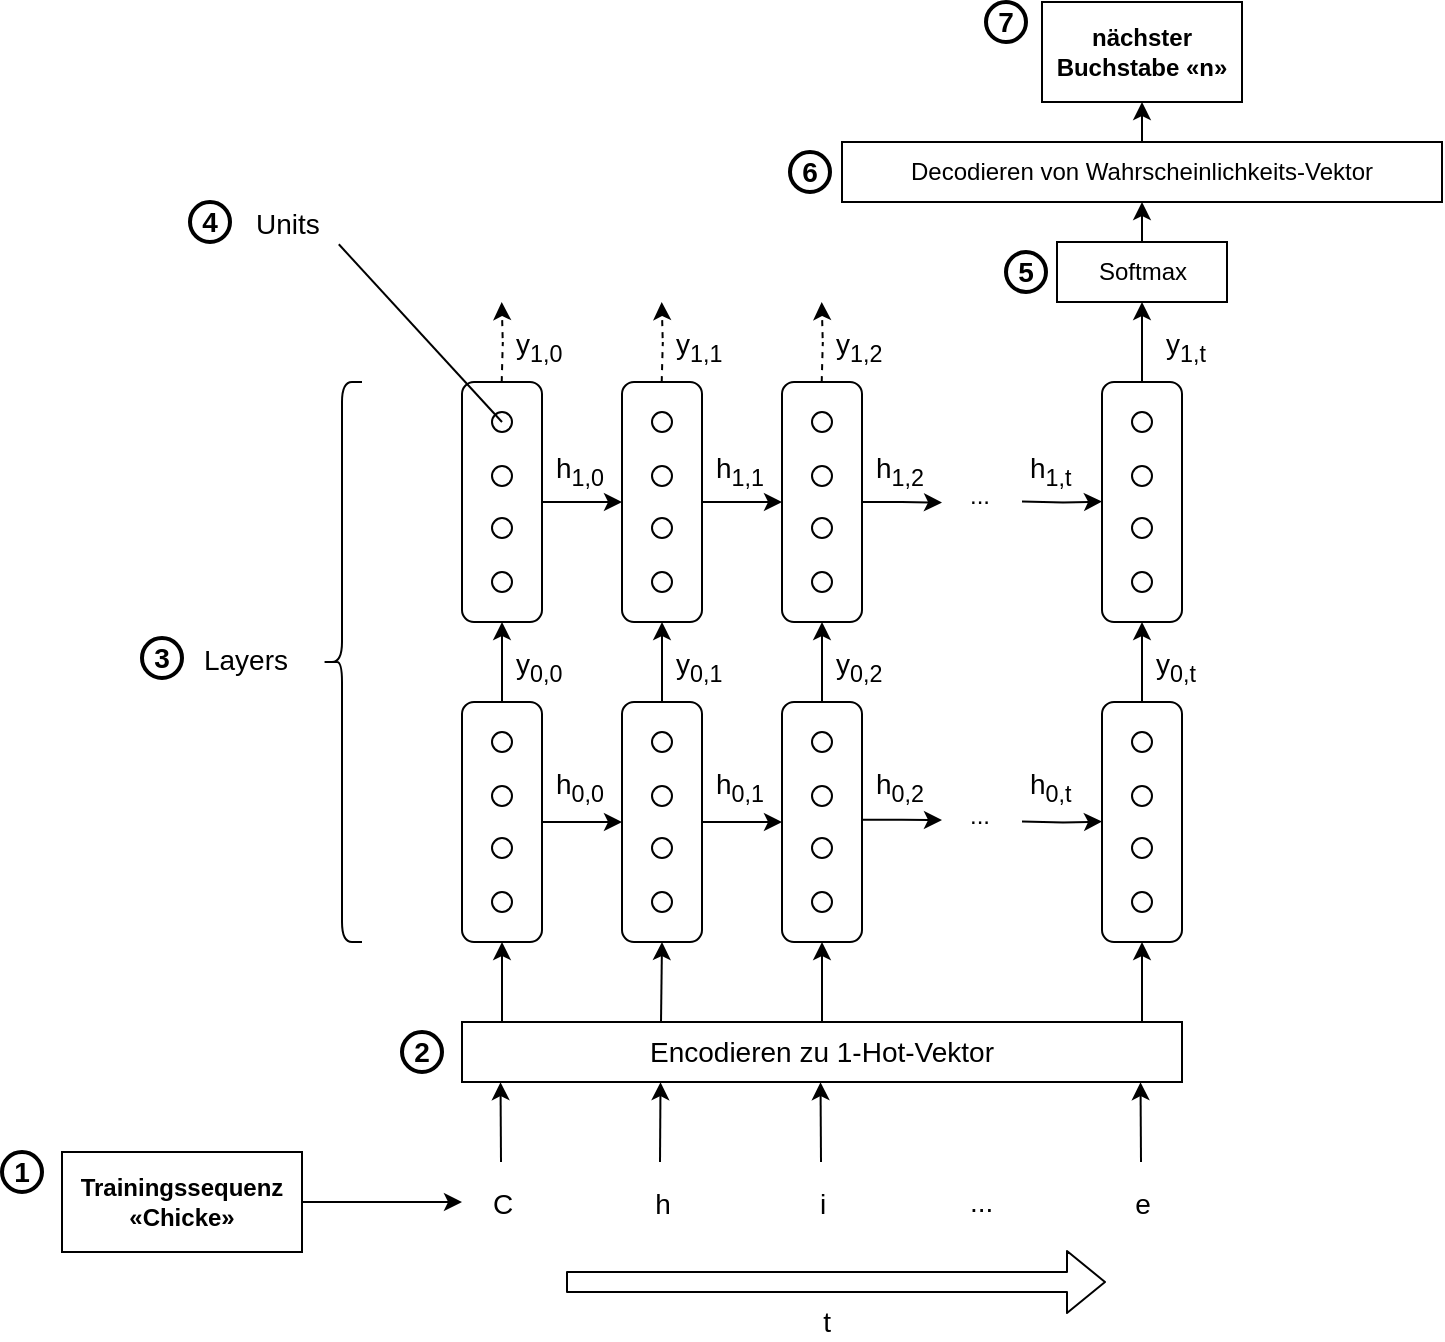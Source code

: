 <mxfile version="10.7.5" type="device"><diagram id="lL9z_keBMz3UbcUwebZH" name="Page-1"><mxGraphModel dx="898" dy="838" grid="1" gridSize="10" guides="1" tooltips="1" connect="1" arrows="1" fold="1" page="1" pageScale="1" pageWidth="1169" pageHeight="827" math="0" shadow="0"><root><mxCell id="0"/><mxCell id="1" parent="0"/><mxCell id="E1nVnceJSLLP7e6FSQIa-67" value="" style="group" vertex="1" connectable="0" parent="1"><mxGeometry x="400" y="440" width="360" height="120" as="geometry"/></mxCell><mxCell id="E1nVnceJSLLP7e6FSQIa-42" value="" style="group" vertex="1" connectable="0" parent="E1nVnceJSLLP7e6FSQIa-67"><mxGeometry width="40" height="120" as="geometry"/></mxCell><mxCell id="E1nVnceJSLLP7e6FSQIa-34" value="" style="rounded=1;whiteSpace=wrap;html=1;" vertex="1" parent="E1nVnceJSLLP7e6FSQIa-42"><mxGeometry width="40" height="120" as="geometry"/></mxCell><mxCell id="E1nVnceJSLLP7e6FSQIa-35" value="" style="ellipse;whiteSpace=wrap;html=1;aspect=fixed;rounded=1;" vertex="1" parent="E1nVnceJSLLP7e6FSQIa-42"><mxGeometry x="15" y="15" width="10" height="10" as="geometry"/></mxCell><mxCell id="E1nVnceJSLLP7e6FSQIa-38" value="" style="ellipse;whiteSpace=wrap;html=1;aspect=fixed;rounded=1;" vertex="1" parent="E1nVnceJSLLP7e6FSQIa-42"><mxGeometry x="15" y="42" width="10" height="10" as="geometry"/></mxCell><mxCell id="E1nVnceJSLLP7e6FSQIa-39" value="" style="ellipse;whiteSpace=wrap;html=1;aspect=fixed;rounded=1;" vertex="1" parent="E1nVnceJSLLP7e6FSQIa-42"><mxGeometry x="15" y="68" width="10" height="10" as="geometry"/></mxCell><mxCell id="E1nVnceJSLLP7e6FSQIa-40" value="" style="ellipse;whiteSpace=wrap;html=1;aspect=fixed;rounded=1;" vertex="1" parent="E1nVnceJSLLP7e6FSQIa-42"><mxGeometry x="15" y="95" width="10" height="10" as="geometry"/></mxCell><mxCell id="E1nVnceJSLLP7e6FSQIa-43" value="" style="group" vertex="1" connectable="0" parent="E1nVnceJSLLP7e6FSQIa-67"><mxGeometry x="80" width="40" height="120" as="geometry"/></mxCell><mxCell id="E1nVnceJSLLP7e6FSQIa-44" value="" style="rounded=1;whiteSpace=wrap;html=1;" vertex="1" parent="E1nVnceJSLLP7e6FSQIa-43"><mxGeometry width="40" height="120" as="geometry"/></mxCell><mxCell id="E1nVnceJSLLP7e6FSQIa-45" value="" style="ellipse;whiteSpace=wrap;html=1;aspect=fixed;rounded=1;" vertex="1" parent="E1nVnceJSLLP7e6FSQIa-43"><mxGeometry x="15" y="15" width="10" height="10" as="geometry"/></mxCell><mxCell id="E1nVnceJSLLP7e6FSQIa-46" value="" style="ellipse;whiteSpace=wrap;html=1;aspect=fixed;rounded=1;" vertex="1" parent="E1nVnceJSLLP7e6FSQIa-43"><mxGeometry x="15" y="42" width="10" height="10" as="geometry"/></mxCell><mxCell id="E1nVnceJSLLP7e6FSQIa-47" value="" style="ellipse;whiteSpace=wrap;html=1;aspect=fixed;rounded=1;" vertex="1" parent="E1nVnceJSLLP7e6FSQIa-43"><mxGeometry x="15" y="68" width="10" height="10" as="geometry"/></mxCell><mxCell id="E1nVnceJSLLP7e6FSQIa-48" value="" style="ellipse;whiteSpace=wrap;html=1;aspect=fixed;rounded=1;" vertex="1" parent="E1nVnceJSLLP7e6FSQIa-43"><mxGeometry x="15" y="95" width="10" height="10" as="geometry"/></mxCell><mxCell id="E1nVnceJSLLP7e6FSQIa-49" value="" style="group" vertex="1" connectable="0" parent="E1nVnceJSLLP7e6FSQIa-67"><mxGeometry x="160" width="40" height="120" as="geometry"/></mxCell><mxCell id="E1nVnceJSLLP7e6FSQIa-50" value="" style="rounded=1;whiteSpace=wrap;html=1;" vertex="1" parent="E1nVnceJSLLP7e6FSQIa-49"><mxGeometry width="40" height="120" as="geometry"/></mxCell><mxCell id="E1nVnceJSLLP7e6FSQIa-51" value="" style="ellipse;whiteSpace=wrap;html=1;aspect=fixed;rounded=1;" vertex="1" parent="E1nVnceJSLLP7e6FSQIa-49"><mxGeometry x="15" y="15" width="10" height="10" as="geometry"/></mxCell><mxCell id="E1nVnceJSLLP7e6FSQIa-52" value="" style="ellipse;whiteSpace=wrap;html=1;aspect=fixed;rounded=1;" vertex="1" parent="E1nVnceJSLLP7e6FSQIa-49"><mxGeometry x="15" y="42" width="10" height="10" as="geometry"/></mxCell><mxCell id="E1nVnceJSLLP7e6FSQIa-53" value="" style="ellipse;whiteSpace=wrap;html=1;aspect=fixed;rounded=1;" vertex="1" parent="E1nVnceJSLLP7e6FSQIa-49"><mxGeometry x="15" y="68" width="10" height="10" as="geometry"/></mxCell><mxCell id="E1nVnceJSLLP7e6FSQIa-54" value="" style="ellipse;whiteSpace=wrap;html=1;aspect=fixed;rounded=1;" vertex="1" parent="E1nVnceJSLLP7e6FSQIa-49"><mxGeometry x="15" y="95" width="10" height="10" as="geometry"/></mxCell><mxCell id="E1nVnceJSLLP7e6FSQIa-55" value="" style="group" vertex="1" connectable="0" parent="E1nVnceJSLLP7e6FSQIa-67"><mxGeometry x="320" width="40" height="120" as="geometry"/></mxCell><mxCell id="E1nVnceJSLLP7e6FSQIa-56" value="" style="rounded=1;whiteSpace=wrap;html=1;" vertex="1" parent="E1nVnceJSLLP7e6FSQIa-55"><mxGeometry width="40" height="120" as="geometry"/></mxCell><mxCell id="E1nVnceJSLLP7e6FSQIa-57" value="" style="ellipse;whiteSpace=wrap;html=1;aspect=fixed;rounded=1;" vertex="1" parent="E1nVnceJSLLP7e6FSQIa-55"><mxGeometry x="15" y="15" width="10" height="10" as="geometry"/></mxCell><mxCell id="E1nVnceJSLLP7e6FSQIa-58" value="" style="ellipse;whiteSpace=wrap;html=1;aspect=fixed;rounded=1;" vertex="1" parent="E1nVnceJSLLP7e6FSQIa-55"><mxGeometry x="15" y="42" width="10" height="10" as="geometry"/></mxCell><mxCell id="E1nVnceJSLLP7e6FSQIa-59" value="" style="ellipse;whiteSpace=wrap;html=1;aspect=fixed;rounded=1;" vertex="1" parent="E1nVnceJSLLP7e6FSQIa-55"><mxGeometry x="15" y="68" width="10" height="10" as="geometry"/></mxCell><mxCell id="E1nVnceJSLLP7e6FSQIa-60" value="" style="ellipse;whiteSpace=wrap;html=1;aspect=fixed;rounded=1;" vertex="1" parent="E1nVnceJSLLP7e6FSQIa-55"><mxGeometry x="15" y="95" width="10" height="10" as="geometry"/></mxCell><mxCell id="E1nVnceJSLLP7e6FSQIa-61" style="edgeStyle=orthogonalEdgeStyle;rounded=0;orthogonalLoop=1;jettySize=auto;html=1;exitX=1;exitY=0.5;exitDx=0;exitDy=0;entryX=0;entryY=0.5;entryDx=0;entryDy=0;" edge="1" parent="E1nVnceJSLLP7e6FSQIa-67" source="E1nVnceJSLLP7e6FSQIa-34" target="E1nVnceJSLLP7e6FSQIa-44"><mxGeometry relative="1" as="geometry"/></mxCell><mxCell id="E1nVnceJSLLP7e6FSQIa-62" style="edgeStyle=orthogonalEdgeStyle;rounded=0;orthogonalLoop=1;jettySize=auto;html=1;exitX=1;exitY=0.5;exitDx=0;exitDy=0;entryX=0;entryY=0.5;entryDx=0;entryDy=0;" edge="1" parent="E1nVnceJSLLP7e6FSQIa-67" source="E1nVnceJSLLP7e6FSQIa-44" target="E1nVnceJSLLP7e6FSQIa-50"><mxGeometry relative="1" as="geometry"/></mxCell><mxCell id="E1nVnceJSLLP7e6FSQIa-63" style="edgeStyle=orthogonalEdgeStyle;rounded=0;orthogonalLoop=1;jettySize=auto;html=1;exitX=1;exitY=0.5;exitDx=0;exitDy=0;" edge="1" parent="E1nVnceJSLLP7e6FSQIa-67"><mxGeometry relative="1" as="geometry"><mxPoint x="240" y="59" as="targetPoint"/><mxPoint x="199.889" y="58.889" as="sourcePoint"/><Array as="points"><mxPoint x="220" y="59"/></Array></mxGeometry></mxCell><mxCell id="E1nVnceJSLLP7e6FSQIa-64" value="..." style="text;html=1;resizable=0;points=[];autosize=1;align=left;verticalAlign=top;spacingTop=-4;" vertex="1" parent="E1nVnceJSLLP7e6FSQIa-67"><mxGeometry x="252" y="47" width="30" height="20" as="geometry"/></mxCell><mxCell id="E1nVnceJSLLP7e6FSQIa-65" style="edgeStyle=orthogonalEdgeStyle;rounded=0;orthogonalLoop=1;jettySize=auto;html=1;exitX=1;exitY=0.5;exitDx=0;exitDy=0;" edge="1" parent="E1nVnceJSLLP7e6FSQIa-67"><mxGeometry relative="1" as="geometry"><mxPoint x="320" y="59.786" as="targetPoint"/><mxPoint x="280" y="59.786" as="sourcePoint"/></mxGeometry></mxCell><mxCell id="E1nVnceJSLLP7e6FSQIa-125" value="&lt;span style=&quot;font-size: 14px&quot;&gt;h&lt;/span&gt;&lt;sub&gt;0,0&lt;/sub&gt;" style="text;html=1;resizable=0;points=[];autosize=1;align=left;verticalAlign=top;spacingTop=-4;fontSize=14;" vertex="1" parent="E1nVnceJSLLP7e6FSQIa-67"><mxGeometry x="45" y="30" width="40" height="20" as="geometry"/></mxCell><mxCell id="E1nVnceJSLLP7e6FSQIa-134" value="&lt;span style=&quot;font-size: 14px&quot;&gt;h&lt;/span&gt;&lt;sub&gt;0,1&lt;/sub&gt;" style="text;html=1;resizable=0;points=[];autosize=1;align=left;verticalAlign=top;spacingTop=-4;fontSize=14;" vertex="1" parent="E1nVnceJSLLP7e6FSQIa-67"><mxGeometry x="125" y="30" width="40" height="20" as="geometry"/></mxCell><mxCell id="E1nVnceJSLLP7e6FSQIa-135" value="&lt;span style=&quot;font-size: 14px&quot;&gt;h&lt;/span&gt;&lt;sub&gt;0,t&lt;/sub&gt;" style="text;html=1;resizable=0;points=[];autosize=1;align=left;verticalAlign=top;spacingTop=-4;fontSize=14;" vertex="1" parent="E1nVnceJSLLP7e6FSQIa-67"><mxGeometry x="282" y="30" width="40" height="20" as="geometry"/></mxCell><mxCell id="E1nVnceJSLLP7e6FSQIa-136" value="&lt;span style=&quot;font-size: 14px&quot;&gt;h&lt;/span&gt;&lt;sub&gt;0,2&lt;/sub&gt;" style="text;html=1;resizable=0;points=[];autosize=1;align=left;verticalAlign=top;spacingTop=-4;fontSize=14;" vertex="1" parent="E1nVnceJSLLP7e6FSQIa-67"><mxGeometry x="205" y="30" width="40" height="20" as="geometry"/></mxCell><mxCell id="E1nVnceJSLLP7e6FSQIa-68" value="" style="group" vertex="1" connectable="0" parent="1"><mxGeometry x="400" y="280" width="360" height="120" as="geometry"/></mxCell><mxCell id="E1nVnceJSLLP7e6FSQIa-69" value="" style="group" vertex="1" connectable="0" parent="E1nVnceJSLLP7e6FSQIa-68"><mxGeometry width="40" height="120" as="geometry"/></mxCell><mxCell id="E1nVnceJSLLP7e6FSQIa-70" value="" style="rounded=1;whiteSpace=wrap;html=1;" vertex="1" parent="E1nVnceJSLLP7e6FSQIa-69"><mxGeometry width="40" height="120" as="geometry"/></mxCell><mxCell id="E1nVnceJSLLP7e6FSQIa-71" value="" style="ellipse;whiteSpace=wrap;html=1;aspect=fixed;rounded=1;" vertex="1" parent="E1nVnceJSLLP7e6FSQIa-69"><mxGeometry x="15" y="15" width="10" height="10" as="geometry"/></mxCell><mxCell id="E1nVnceJSLLP7e6FSQIa-72" value="" style="ellipse;whiteSpace=wrap;html=1;aspect=fixed;rounded=1;" vertex="1" parent="E1nVnceJSLLP7e6FSQIa-69"><mxGeometry x="15" y="42" width="10" height="10" as="geometry"/></mxCell><mxCell id="E1nVnceJSLLP7e6FSQIa-73" value="" style="ellipse;whiteSpace=wrap;html=1;aspect=fixed;rounded=1;" vertex="1" parent="E1nVnceJSLLP7e6FSQIa-69"><mxGeometry x="15" y="68" width="10" height="10" as="geometry"/></mxCell><mxCell id="E1nVnceJSLLP7e6FSQIa-74" value="" style="ellipse;whiteSpace=wrap;html=1;aspect=fixed;rounded=1;" vertex="1" parent="E1nVnceJSLLP7e6FSQIa-69"><mxGeometry x="15" y="95" width="10" height="10" as="geometry"/></mxCell><mxCell id="E1nVnceJSLLP7e6FSQIa-75" value="" style="group" vertex="1" connectable="0" parent="E1nVnceJSLLP7e6FSQIa-68"><mxGeometry x="80" width="40" height="120" as="geometry"/></mxCell><mxCell id="E1nVnceJSLLP7e6FSQIa-76" value="" style="rounded=1;whiteSpace=wrap;html=1;" vertex="1" parent="E1nVnceJSLLP7e6FSQIa-75"><mxGeometry width="40" height="120" as="geometry"/></mxCell><mxCell id="E1nVnceJSLLP7e6FSQIa-77" value="" style="ellipse;whiteSpace=wrap;html=1;aspect=fixed;rounded=1;" vertex="1" parent="E1nVnceJSLLP7e6FSQIa-75"><mxGeometry x="15" y="15" width="10" height="10" as="geometry"/></mxCell><mxCell id="E1nVnceJSLLP7e6FSQIa-78" value="" style="ellipse;whiteSpace=wrap;html=1;aspect=fixed;rounded=1;" vertex="1" parent="E1nVnceJSLLP7e6FSQIa-75"><mxGeometry x="15" y="42" width="10" height="10" as="geometry"/></mxCell><mxCell id="E1nVnceJSLLP7e6FSQIa-79" value="" style="ellipse;whiteSpace=wrap;html=1;aspect=fixed;rounded=1;" vertex="1" parent="E1nVnceJSLLP7e6FSQIa-75"><mxGeometry x="15" y="68" width="10" height="10" as="geometry"/></mxCell><mxCell id="E1nVnceJSLLP7e6FSQIa-80" value="" style="ellipse;whiteSpace=wrap;html=1;aspect=fixed;rounded=1;" vertex="1" parent="E1nVnceJSLLP7e6FSQIa-75"><mxGeometry x="15" y="95" width="10" height="10" as="geometry"/></mxCell><mxCell id="E1nVnceJSLLP7e6FSQIa-81" value="" style="group" vertex="1" connectable="0" parent="E1nVnceJSLLP7e6FSQIa-68"><mxGeometry x="160" width="40" height="120" as="geometry"/></mxCell><mxCell id="E1nVnceJSLLP7e6FSQIa-82" value="" style="rounded=1;whiteSpace=wrap;html=1;" vertex="1" parent="E1nVnceJSLLP7e6FSQIa-81"><mxGeometry width="40" height="120" as="geometry"/></mxCell><mxCell id="E1nVnceJSLLP7e6FSQIa-83" value="" style="ellipse;whiteSpace=wrap;html=1;aspect=fixed;rounded=1;" vertex="1" parent="E1nVnceJSLLP7e6FSQIa-81"><mxGeometry x="15" y="15" width="10" height="10" as="geometry"/></mxCell><mxCell id="E1nVnceJSLLP7e6FSQIa-84" value="" style="ellipse;whiteSpace=wrap;html=1;aspect=fixed;rounded=1;" vertex="1" parent="E1nVnceJSLLP7e6FSQIa-81"><mxGeometry x="15" y="42" width="10" height="10" as="geometry"/></mxCell><mxCell id="E1nVnceJSLLP7e6FSQIa-85" value="" style="ellipse;whiteSpace=wrap;html=1;aspect=fixed;rounded=1;" vertex="1" parent="E1nVnceJSLLP7e6FSQIa-81"><mxGeometry x="15" y="68" width="10" height="10" as="geometry"/></mxCell><mxCell id="E1nVnceJSLLP7e6FSQIa-86" value="" style="ellipse;whiteSpace=wrap;html=1;aspect=fixed;rounded=1;" vertex="1" parent="E1nVnceJSLLP7e6FSQIa-81"><mxGeometry x="15" y="95" width="10" height="10" as="geometry"/></mxCell><mxCell id="E1nVnceJSLLP7e6FSQIa-87" value="" style="group" vertex="1" connectable="0" parent="E1nVnceJSLLP7e6FSQIa-68"><mxGeometry x="320" width="40" height="120" as="geometry"/></mxCell><mxCell id="E1nVnceJSLLP7e6FSQIa-88" value="" style="rounded=1;whiteSpace=wrap;html=1;" vertex="1" parent="E1nVnceJSLLP7e6FSQIa-87"><mxGeometry width="40" height="120" as="geometry"/></mxCell><mxCell id="E1nVnceJSLLP7e6FSQIa-89" value="" style="ellipse;whiteSpace=wrap;html=1;aspect=fixed;rounded=1;" vertex="1" parent="E1nVnceJSLLP7e6FSQIa-87"><mxGeometry x="15" y="15" width="10" height="10" as="geometry"/></mxCell><mxCell id="E1nVnceJSLLP7e6FSQIa-90" value="" style="ellipse;whiteSpace=wrap;html=1;aspect=fixed;rounded=1;" vertex="1" parent="E1nVnceJSLLP7e6FSQIa-87"><mxGeometry x="15" y="42" width="10" height="10" as="geometry"/></mxCell><mxCell id="E1nVnceJSLLP7e6FSQIa-91" value="" style="ellipse;whiteSpace=wrap;html=1;aspect=fixed;rounded=1;" vertex="1" parent="E1nVnceJSLLP7e6FSQIa-87"><mxGeometry x="15" y="68" width="10" height="10" as="geometry"/></mxCell><mxCell id="E1nVnceJSLLP7e6FSQIa-92" value="" style="ellipse;whiteSpace=wrap;html=1;aspect=fixed;rounded=1;" vertex="1" parent="E1nVnceJSLLP7e6FSQIa-87"><mxGeometry x="15" y="95" width="10" height="10" as="geometry"/></mxCell><mxCell id="E1nVnceJSLLP7e6FSQIa-93" style="edgeStyle=orthogonalEdgeStyle;rounded=0;orthogonalLoop=1;jettySize=auto;html=1;exitX=1;exitY=0.5;exitDx=0;exitDy=0;entryX=0;entryY=0.5;entryDx=0;entryDy=0;" edge="1" parent="E1nVnceJSLLP7e6FSQIa-68" source="E1nVnceJSLLP7e6FSQIa-70" target="E1nVnceJSLLP7e6FSQIa-76"><mxGeometry relative="1" as="geometry"/></mxCell><mxCell id="E1nVnceJSLLP7e6FSQIa-94" style="edgeStyle=orthogonalEdgeStyle;rounded=0;orthogonalLoop=1;jettySize=auto;html=1;exitX=1;exitY=0.5;exitDx=0;exitDy=0;entryX=0;entryY=0.5;entryDx=0;entryDy=0;" edge="1" parent="E1nVnceJSLLP7e6FSQIa-68" source="E1nVnceJSLLP7e6FSQIa-76" target="E1nVnceJSLLP7e6FSQIa-82"><mxGeometry relative="1" as="geometry"/></mxCell><mxCell id="E1nVnceJSLLP7e6FSQIa-95" style="edgeStyle=orthogonalEdgeStyle;rounded=0;orthogonalLoop=1;jettySize=auto;html=1;exitX=1;exitY=0.5;exitDx=0;exitDy=0;" edge="1" parent="E1nVnceJSLLP7e6FSQIa-68" source="E1nVnceJSLLP7e6FSQIa-82"><mxGeometry relative="1" as="geometry"><mxPoint x="240" y="60.286" as="targetPoint"/></mxGeometry></mxCell><mxCell id="E1nVnceJSLLP7e6FSQIa-96" value="..." style="text;html=1;resizable=0;points=[];autosize=1;align=left;verticalAlign=top;spacingTop=-4;" vertex="1" parent="E1nVnceJSLLP7e6FSQIa-68"><mxGeometry x="252" y="47" width="30" height="20" as="geometry"/></mxCell><mxCell id="E1nVnceJSLLP7e6FSQIa-97" style="edgeStyle=orthogonalEdgeStyle;rounded=0;orthogonalLoop=1;jettySize=auto;html=1;exitX=1;exitY=0.5;exitDx=0;exitDy=0;" edge="1" parent="E1nVnceJSLLP7e6FSQIa-68"><mxGeometry relative="1" as="geometry"><mxPoint x="320" y="59.786" as="targetPoint"/><mxPoint x="280" y="59.786" as="sourcePoint"/></mxGeometry></mxCell><mxCell id="E1nVnceJSLLP7e6FSQIa-137" value="&lt;span style=&quot;font-size: 14px&quot;&gt;h&lt;/span&gt;&lt;sub&gt;1,t&lt;/sub&gt;" style="text;html=1;resizable=0;points=[];autosize=1;align=left;verticalAlign=top;spacingTop=-4;fontSize=14;" vertex="1" parent="E1nVnceJSLLP7e6FSQIa-68"><mxGeometry x="282" y="32" width="40" height="20" as="geometry"/></mxCell><mxCell id="E1nVnceJSLLP7e6FSQIa-138" value="&lt;span style=&quot;font-size: 14px&quot;&gt;h&lt;/span&gt;&lt;sub&gt;1,2&lt;/sub&gt;" style="text;html=1;resizable=0;points=[];autosize=1;align=left;verticalAlign=top;spacingTop=-4;fontSize=14;" vertex="1" parent="E1nVnceJSLLP7e6FSQIa-68"><mxGeometry x="205" y="32" width="40" height="20" as="geometry"/></mxCell><mxCell id="E1nVnceJSLLP7e6FSQIa-139" value="&lt;span style=&quot;font-size: 14px&quot;&gt;h&lt;/span&gt;&lt;sub&gt;1,1&lt;/sub&gt;" style="text;html=1;resizable=0;points=[];autosize=1;align=left;verticalAlign=top;spacingTop=-4;fontSize=14;" vertex="1" parent="E1nVnceJSLLP7e6FSQIa-68"><mxGeometry x="125" y="32" width="40" height="20" as="geometry"/></mxCell><mxCell id="E1nVnceJSLLP7e6FSQIa-140" value="&lt;span style=&quot;font-size: 14px&quot;&gt;h&lt;/span&gt;&lt;sub&gt;1,0&lt;/sub&gt;" style="text;html=1;resizable=0;points=[];autosize=1;align=left;verticalAlign=top;spacingTop=-4;fontSize=14;" vertex="1" parent="E1nVnceJSLLP7e6FSQIa-68"><mxGeometry x="45" y="32" width="40" height="20" as="geometry"/></mxCell><mxCell id="E1nVnceJSLLP7e6FSQIa-98" style="edgeStyle=orthogonalEdgeStyle;rounded=0;orthogonalLoop=1;jettySize=auto;html=1;exitX=0.5;exitY=0;exitDx=0;exitDy=0;entryX=0.5;entryY=1;entryDx=0;entryDy=0;" edge="1" parent="1" source="E1nVnceJSLLP7e6FSQIa-34" target="E1nVnceJSLLP7e6FSQIa-70"><mxGeometry relative="1" as="geometry"/></mxCell><mxCell id="E1nVnceJSLLP7e6FSQIa-99" style="edgeStyle=orthogonalEdgeStyle;rounded=0;orthogonalLoop=1;jettySize=auto;html=1;exitX=0.5;exitY=0;exitDx=0;exitDy=0;entryX=0.5;entryY=1;entryDx=0;entryDy=0;" edge="1" parent="1" source="E1nVnceJSLLP7e6FSQIa-44" target="E1nVnceJSLLP7e6FSQIa-76"><mxGeometry relative="1" as="geometry"/></mxCell><mxCell id="E1nVnceJSLLP7e6FSQIa-100" style="edgeStyle=orthogonalEdgeStyle;rounded=0;orthogonalLoop=1;jettySize=auto;html=1;exitX=0.5;exitY=0;exitDx=0;exitDy=0;entryX=0.5;entryY=1;entryDx=0;entryDy=0;" edge="1" parent="1" source="E1nVnceJSLLP7e6FSQIa-50" target="E1nVnceJSLLP7e6FSQIa-82"><mxGeometry relative="1" as="geometry"/></mxCell><mxCell id="E1nVnceJSLLP7e6FSQIa-101" style="edgeStyle=orthogonalEdgeStyle;rounded=0;orthogonalLoop=1;jettySize=auto;html=1;exitX=0.5;exitY=0;exitDx=0;exitDy=0;entryX=0.5;entryY=1;entryDx=0;entryDy=0;" edge="1" parent="1" source="E1nVnceJSLLP7e6FSQIa-56" target="E1nVnceJSLLP7e6FSQIa-88"><mxGeometry relative="1" as="geometry"/></mxCell><mxCell id="E1nVnceJSLLP7e6FSQIa-102" style="edgeStyle=orthogonalEdgeStyle;rounded=0;orthogonalLoop=1;jettySize=auto;html=1;exitX=0.5;exitY=0;exitDx=0;exitDy=0;entryX=0.5;entryY=1;entryDx=0;entryDy=0;" edge="1" parent="1" source="E1nVnceJSLLP7e6FSQIa-88" target="E1nVnceJSLLP7e6FSQIa-104"><mxGeometry relative="1" as="geometry"><mxPoint x="739.759" y="230" as="targetPoint"/></mxGeometry></mxCell><mxCell id="E1nVnceJSLLP7e6FSQIa-106" style="edgeStyle=orthogonalEdgeStyle;rounded=0;orthogonalLoop=1;jettySize=auto;html=1;exitX=0.5;exitY=0;exitDx=0;exitDy=0;" edge="1" parent="1" source="E1nVnceJSLLP7e6FSQIa-104"><mxGeometry relative="1" as="geometry"><mxPoint x="740" y="190" as="targetPoint"/></mxGeometry></mxCell><mxCell id="E1nVnceJSLLP7e6FSQIa-104" value="Softmax" style="rounded=0;whiteSpace=wrap;html=1;" vertex="1" parent="1"><mxGeometry x="697.5" y="210" width="85" height="30" as="geometry"/></mxCell><mxCell id="E1nVnceJSLLP7e6FSQIa-107" value="C" style="text;html=1;resizable=0;points=[];autosize=1;align=center;verticalAlign=top;spacingTop=-4;fontSize=14;" vertex="1" parent="1"><mxGeometry x="410" y="680" width="20" height="20" as="geometry"/></mxCell><mxCell id="E1nVnceJSLLP7e6FSQIa-108" value="h" style="text;html=1;resizable=0;points=[];autosize=1;align=center;verticalAlign=top;spacingTop=-4;fontSize=14;" vertex="1" parent="1"><mxGeometry x="490" y="680" width="20" height="20" as="geometry"/></mxCell><mxCell id="E1nVnceJSLLP7e6FSQIa-109" value="i" style="text;html=1;resizable=0;points=[];autosize=1;align=center;verticalAlign=top;spacingTop=-4;fontSize=14;" vertex="1" parent="1"><mxGeometry x="570" y="680" width="20" height="20" as="geometry"/></mxCell><mxCell id="E1nVnceJSLLP7e6FSQIa-112" value="..." style="text;html=1;fontSize=14;" vertex="1" parent="1"><mxGeometry x="652" y="675" width="40" height="30" as="geometry"/></mxCell><mxCell id="E1nVnceJSLLP7e6FSQIa-113" value="e" style="text;html=1;resizable=0;points=[];autosize=1;align=center;verticalAlign=top;spacingTop=-4;fontSize=14;" vertex="1" parent="1"><mxGeometry x="730" y="680" width="20" height="20" as="geometry"/></mxCell><mxCell id="E1nVnceJSLLP7e6FSQIa-114" value="" style="endArrow=classic;html=1;fontSize=14;entryX=0.5;entryY=1;entryDx=0;entryDy=0;" edge="1" parent="1" target="E1nVnceJSLLP7e6FSQIa-34"><mxGeometry width="50" height="50" relative="1" as="geometry"><mxPoint x="420" y="600" as="sourcePoint"/><mxPoint x="430" y="570" as="targetPoint"/></mxGeometry></mxCell><mxCell id="E1nVnceJSLLP7e6FSQIa-115" value="" style="endArrow=classic;html=1;fontSize=14;entryX=0.5;entryY=1;entryDx=0;entryDy=0;" edge="1" parent="1" target="E1nVnceJSLLP7e6FSQIa-44"><mxGeometry width="50" height="50" relative="1" as="geometry"><mxPoint x="499.5" y="600" as="sourcePoint"/><mxPoint x="520" y="570" as="targetPoint"/></mxGeometry></mxCell><mxCell id="E1nVnceJSLLP7e6FSQIa-116" value="" style="endArrow=classic;html=1;fontSize=14;entryX=0.5;entryY=1;entryDx=0;entryDy=0;" edge="1" parent="1" target="E1nVnceJSLLP7e6FSQIa-50"><mxGeometry width="50" height="50" relative="1" as="geometry"><mxPoint x="580" y="600" as="sourcePoint"/><mxPoint x="600" y="570" as="targetPoint"/></mxGeometry></mxCell><mxCell id="E1nVnceJSLLP7e6FSQIa-117" value="" style="endArrow=classic;html=1;fontSize=14;entryX=0.5;entryY=1;entryDx=0;entryDy=0;" edge="1" parent="1" target="E1nVnceJSLLP7e6FSQIa-56"><mxGeometry width="50" height="50" relative="1" as="geometry"><mxPoint x="740" y="600" as="sourcePoint"/><mxPoint x="760" y="570" as="targetPoint"/></mxGeometry></mxCell><mxCell id="E1nVnceJSLLP7e6FSQIa-118" value="y&lt;sub&gt;0,0&lt;/sub&gt;" style="text;html=1;resizable=0;points=[];autosize=1;align=left;verticalAlign=top;spacingTop=-4;fontSize=14;" vertex="1" parent="1"><mxGeometry x="425" y="410" width="40" height="20" as="geometry"/></mxCell><mxCell id="E1nVnceJSLLP7e6FSQIa-119" value="y&lt;sub&gt;0,1&lt;/sub&gt;" style="text;html=1;resizable=0;points=[];autosize=1;align=left;verticalAlign=top;spacingTop=-4;fontSize=14;" vertex="1" parent="1"><mxGeometry x="505" y="410" width="40" height="20" as="geometry"/></mxCell><mxCell id="E1nVnceJSLLP7e6FSQIa-122" value="y&lt;font style=&quot;font-size: 14px&quot;&gt;&lt;sub&gt;0,2&lt;/sub&gt;&lt;/font&gt;" style="text;html=1;resizable=0;points=[];autosize=1;align=left;verticalAlign=top;spacingTop=-4;fontSize=14;" vertex="1" parent="1"><mxGeometry x="585" y="410" width="40" height="20" as="geometry"/></mxCell><mxCell id="E1nVnceJSLLP7e6FSQIa-123" value="y&lt;font style=&quot;font-size: 14px&quot;&gt;&lt;sub&gt;0,t&lt;/sub&gt;&lt;/font&gt;" style="text;html=1;resizable=0;points=[];autosize=1;align=left;verticalAlign=top;spacingTop=-4;fontSize=14;" vertex="1" parent="1"><mxGeometry x="745" y="410" width="40" height="20" as="geometry"/></mxCell><mxCell id="E1nVnceJSLLP7e6FSQIa-127" value="y&lt;sub&gt;1,0&lt;/sub&gt;" style="text;html=1;resizable=0;points=[];autosize=1;align=left;verticalAlign=top;spacingTop=-4;fontSize=14;" vertex="1" parent="1"><mxGeometry x="425" y="250" width="40" height="20" as="geometry"/></mxCell><mxCell id="E1nVnceJSLLP7e6FSQIa-128" style="edgeStyle=orthogonalEdgeStyle;rounded=0;orthogonalLoop=1;jettySize=auto;html=1;exitX=0.5;exitY=0;exitDx=0;exitDy=0;entryX=0.5;entryY=1;entryDx=0;entryDy=0;dashed=1;" edge="1" parent="1"><mxGeometry relative="1" as="geometry"><mxPoint x="419.857" y="280.048" as="sourcePoint"/><mxPoint x="419.857" y="240.048" as="targetPoint"/></mxGeometry></mxCell><mxCell id="E1nVnceJSLLP7e6FSQIa-129" value="y&lt;sub&gt;1,1&lt;/sub&gt;" style="text;html=1;resizable=0;points=[];autosize=1;align=left;verticalAlign=top;spacingTop=-4;fontSize=14;" vertex="1" parent="1"><mxGeometry x="505" y="250" width="40" height="20" as="geometry"/></mxCell><mxCell id="E1nVnceJSLLP7e6FSQIa-130" style="edgeStyle=orthogonalEdgeStyle;rounded=0;orthogonalLoop=1;jettySize=auto;html=1;exitX=0.5;exitY=0;exitDx=0;exitDy=0;entryX=0.5;entryY=1;entryDx=0;entryDy=0;dashed=1;" edge="1" parent="1"><mxGeometry relative="1" as="geometry"><mxPoint x="499.857" y="280.048" as="sourcePoint"/><mxPoint x="499.857" y="240.048" as="targetPoint"/></mxGeometry></mxCell><mxCell id="E1nVnceJSLLP7e6FSQIa-131" value="y&lt;sub&gt;1,2&lt;/sub&gt;" style="text;html=1;resizable=0;points=[];autosize=1;align=left;verticalAlign=top;spacingTop=-4;fontSize=14;" vertex="1" parent="1"><mxGeometry x="585" y="250" width="40" height="20" as="geometry"/></mxCell><mxCell id="E1nVnceJSLLP7e6FSQIa-132" style="edgeStyle=orthogonalEdgeStyle;rounded=0;orthogonalLoop=1;jettySize=auto;html=1;exitX=0.5;exitY=0;exitDx=0;exitDy=0;entryX=0.5;entryY=1;entryDx=0;entryDy=0;dashed=1;" edge="1" parent="1"><mxGeometry relative="1" as="geometry"><mxPoint x="579.857" y="280.048" as="sourcePoint"/><mxPoint x="579.857" y="240.048" as="targetPoint"/></mxGeometry></mxCell><mxCell id="E1nVnceJSLLP7e6FSQIa-133" value="y&lt;sub&gt;1,t&lt;/sub&gt;" style="text;html=1;resizable=0;points=[];autosize=1;align=left;verticalAlign=top;spacingTop=-4;fontSize=14;" vertex="1" parent="1"><mxGeometry x="750" y="250" width="40" height="20" as="geometry"/></mxCell><mxCell id="E1nVnceJSLLP7e6FSQIa-143" value="" style="edgeStyle=orthogonalEdgeStyle;rounded=0;orthogonalLoop=1;jettySize=auto;html=1;fontSize=14;" edge="1" parent="1" source="E1nVnceJSLLP7e6FSQIa-141"><mxGeometry relative="1" as="geometry"><mxPoint x="400" y="690" as="targetPoint"/></mxGeometry></mxCell><mxCell id="E1nVnceJSLLP7e6FSQIa-141" value="Trainingssequenz «Chicke»" style="rounded=0;whiteSpace=wrap;html=1;fontSize=12;align=center;fontStyle=1" vertex="1" parent="1"><mxGeometry x="200" y="665" width="120" height="50" as="geometry"/></mxCell><mxCell id="E1nVnceJSLLP7e6FSQIa-144" value="nächster Buchstabe «n»" style="rounded=0;whiteSpace=wrap;html=1;fontSize=12;align=center;fontStyle=1" vertex="1" parent="1"><mxGeometry x="690" y="90" width="100" height="50" as="geometry"/></mxCell><mxCell id="E1nVnceJSLLP7e6FSQIa-147" value="" style="shape=flexArrow;endArrow=classic;html=1;fontSize=14;" edge="1" parent="1"><mxGeometry width="50" height="50" relative="1" as="geometry"><mxPoint x="452" y="730" as="sourcePoint"/><mxPoint x="722" y="730" as="targetPoint"/></mxGeometry></mxCell><mxCell id="E1nVnceJSLLP7e6FSQIa-148" value="t" style="text;html=1;resizable=0;points=[];align=center;verticalAlign=middle;labelBackgroundColor=#ffffff;fontSize=14;" vertex="1" connectable="0" parent="E1nVnceJSLLP7e6FSQIa-147"><mxGeometry x="-0.108" y="-3" relative="1" as="geometry"><mxPoint x="9.5" y="17" as="offset"/></mxGeometry></mxCell><mxCell id="E1nVnceJSLLP7e6FSQIa-151" value="" style="shape=curlyBracket;whiteSpace=wrap;html=1;rounded=1;fontSize=14;align=center;" vertex="1" parent="1"><mxGeometry x="330" y="280" width="20" height="280" as="geometry"/></mxCell><mxCell id="E1nVnceJSLLP7e6FSQIa-152" value="Layers" style="text;html=1;resizable=0;points=[];autosize=1;align=right;verticalAlign=top;spacingTop=-4;fontSize=14;" vertex="1" parent="1"><mxGeometry x="254" y="408" width="60" height="20" as="geometry"/></mxCell><mxCell id="E1nVnceJSLLP7e6FSQIa-153" value="Units" style="text;html=1;resizable=0;points=[];autosize=1;align=left;verticalAlign=top;spacingTop=-4;fontSize=14;" vertex="1" parent="1"><mxGeometry x="295" y="190" width="50" height="20" as="geometry"/></mxCell><mxCell id="E1nVnceJSLLP7e6FSQIa-155" value="" style="endArrow=none;html=1;fontSize=14;exitX=0.868;exitY=1.057;exitDx=0;exitDy=0;exitPerimeter=0;entryX=0.5;entryY=0.5;entryDx=0;entryDy=0;entryPerimeter=0;" edge="1" parent="1" source="E1nVnceJSLLP7e6FSQIa-153" target="E1nVnceJSLLP7e6FSQIa-71"><mxGeometry width="50" height="50" relative="1" as="geometry"><mxPoint x="200" y="760" as="sourcePoint"/><mxPoint x="250" y="710" as="targetPoint"/></mxGeometry></mxCell><mxCell id="E1nVnceJSLLP7e6FSQIa-156" value="&lt;div style=&quot;text-align: center&quot;&gt;&lt;span&gt;Encodieren zu 1-Hot-Vektor&lt;/span&gt;&lt;/div&gt;" style="rounded=0;whiteSpace=wrap;html=1;fontSize=14;align=center;" vertex="1" parent="1"><mxGeometry x="400" y="600" width="360" height="30" as="geometry"/></mxCell><mxCell id="E1nVnceJSLLP7e6FSQIa-157" value="" style="endArrow=classic;html=1;fontSize=14;entryX=0.5;entryY=1;entryDx=0;entryDy=0;" edge="1" parent="1"><mxGeometry width="50" height="50" relative="1" as="geometry"><mxPoint x="419.5" y="670" as="sourcePoint"/><mxPoint x="419.259" y="630.103" as="targetPoint"/></mxGeometry></mxCell><mxCell id="E1nVnceJSLLP7e6FSQIa-158" value="" style="endArrow=classic;html=1;fontSize=14;entryX=0.5;entryY=1;entryDx=0;entryDy=0;" edge="1" parent="1"><mxGeometry width="50" height="50" relative="1" as="geometry"><mxPoint x="499" y="670" as="sourcePoint"/><mxPoint x="499.259" y="630.103" as="targetPoint"/></mxGeometry></mxCell><mxCell id="E1nVnceJSLLP7e6FSQIa-159" value="" style="endArrow=classic;html=1;fontSize=14;entryX=0.5;entryY=1;entryDx=0;entryDy=0;" edge="1" parent="1"><mxGeometry width="50" height="50" relative="1" as="geometry"><mxPoint x="579.5" y="670" as="sourcePoint"/><mxPoint x="579.259" y="630.103" as="targetPoint"/></mxGeometry></mxCell><mxCell id="E1nVnceJSLLP7e6FSQIa-160" value="" style="endArrow=classic;html=1;fontSize=14;entryX=0.5;entryY=1;entryDx=0;entryDy=0;" edge="1" parent="1"><mxGeometry width="50" height="50" relative="1" as="geometry"><mxPoint x="739.5" y="670" as="sourcePoint"/><mxPoint x="739.259" y="630.103" as="targetPoint"/></mxGeometry></mxCell><mxCell id="E1nVnceJSLLP7e6FSQIa-162" style="edgeStyle=orthogonalEdgeStyle;rounded=0;orthogonalLoop=1;jettySize=auto;html=1;exitX=0.5;exitY=0;exitDx=0;exitDy=0;entryX=0.5;entryY=1;entryDx=0;entryDy=0;fontSize=14;" edge="1" parent="1" source="E1nVnceJSLLP7e6FSQIa-161" target="E1nVnceJSLLP7e6FSQIa-144"><mxGeometry relative="1" as="geometry"/></mxCell><mxCell id="E1nVnceJSLLP7e6FSQIa-161" value="&lt;div style=&quot;text-align: center; font-size: 12px;&quot;&gt;&lt;span style=&quot;font-size: 12px;&quot;&gt;Decodieren von Wahrscheinlichkeits-Vektor&lt;/span&gt;&lt;/div&gt;" style="rounded=0;whiteSpace=wrap;html=1;fontSize=12;align=center;" vertex="1" parent="1"><mxGeometry x="590" y="160" width="300" height="30" as="geometry"/></mxCell><mxCell id="E1nVnceJSLLP7e6FSQIa-164" value="1" style="ellipse;whiteSpace=wrap;html=1;aspect=fixed;rounded=1;fontSize=14;align=center;fontStyle=1;strokeWidth=2;" vertex="1" parent="1"><mxGeometry x="170" y="665" width="20" height="20" as="geometry"/></mxCell><mxCell id="E1nVnceJSLLP7e6FSQIa-165" value="2" style="ellipse;whiteSpace=wrap;html=1;aspect=fixed;rounded=1;fontSize=14;align=center;fontStyle=1;strokeWidth=2;" vertex="1" parent="1"><mxGeometry x="370" y="605" width="20" height="20" as="geometry"/></mxCell><mxCell id="E1nVnceJSLLP7e6FSQIa-166" value="3" style="ellipse;whiteSpace=wrap;html=1;aspect=fixed;rounded=1;fontSize=14;align=center;fontStyle=1;strokeWidth=2;" vertex="1" parent="1"><mxGeometry x="240" y="408" width="20" height="20" as="geometry"/></mxCell><mxCell id="E1nVnceJSLLP7e6FSQIa-167" value="4" style="ellipse;whiteSpace=wrap;html=1;aspect=fixed;rounded=1;fontSize=14;align=center;fontStyle=1;strokeWidth=2;" vertex="1" parent="1"><mxGeometry x="264" y="190" width="20" height="20" as="geometry"/></mxCell><mxCell id="E1nVnceJSLLP7e6FSQIa-168" value="5" style="ellipse;whiteSpace=wrap;html=1;aspect=fixed;rounded=1;fontSize=14;align=center;fontStyle=1;strokeWidth=2;" vertex="1" parent="1"><mxGeometry x="672" y="215" width="20" height="20" as="geometry"/></mxCell><mxCell id="E1nVnceJSLLP7e6FSQIa-169" value="6" style="ellipse;whiteSpace=wrap;html=1;aspect=fixed;rounded=1;fontSize=14;align=center;fontStyle=1;strokeWidth=2;" vertex="1" parent="1"><mxGeometry x="564" y="165" width="20" height="20" as="geometry"/></mxCell><mxCell id="E1nVnceJSLLP7e6FSQIa-170" value="7" style="ellipse;whiteSpace=wrap;html=1;aspect=fixed;rounded=1;fontSize=14;align=center;fontStyle=1;strokeWidth=2;" vertex="1" parent="1"><mxGeometry x="662" y="90" width="20" height="20" as="geometry"/></mxCell></root></mxGraphModel></diagram></mxfile>